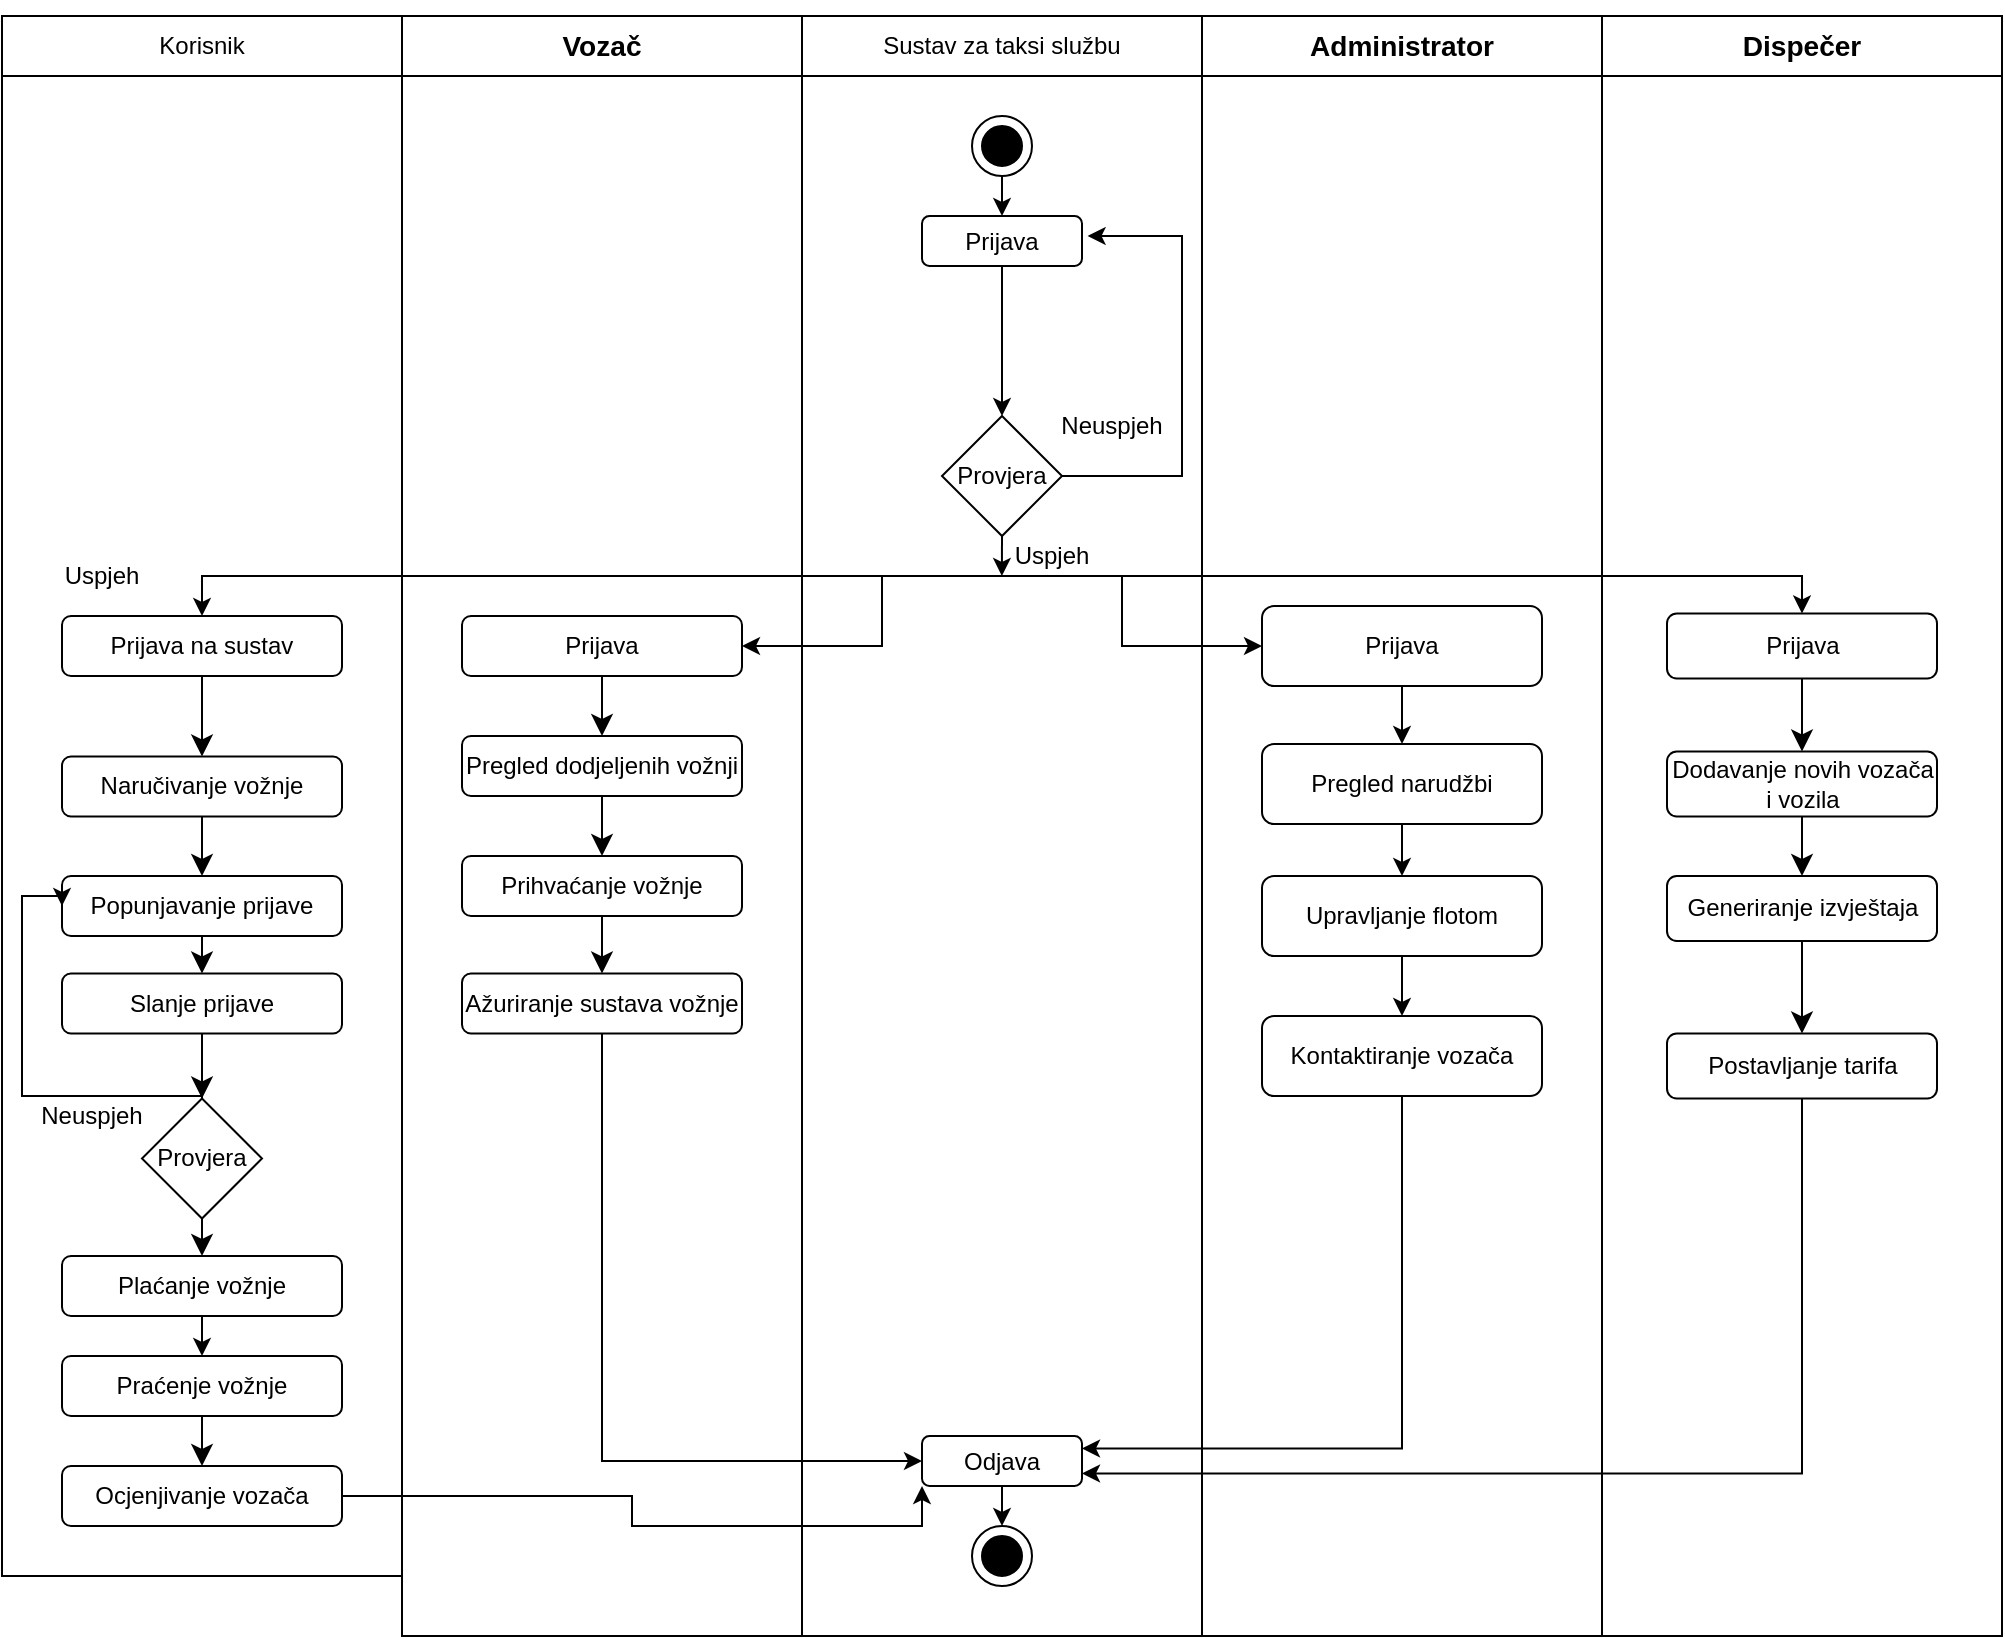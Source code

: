 <mxfile version="25.0.3">
  <diagram id="07fea595-8f29-1299-0266-81d95cde20df" name="Page-1">
    <mxGraphModel dx="1590" dy="852" grid="1" gridSize="10" guides="1" tooltips="1" connect="1" arrows="1" fold="1" page="1" pageScale="1" pageWidth="1169" pageHeight="827" background="#ffffff" math="0" shadow="0">
      <root>
        <mxCell id="0" />
        <mxCell id="1" parent="0" />
        <mxCell id="k4BbUaHCwSgezbctOqtj-11" value="" style="rounded=0;whiteSpace=wrap;html=1;" parent="1" vertex="1">
          <mxGeometry x="150" y="60" width="200" height="780" as="geometry" />
        </mxCell>
        <mxCell id="k4BbUaHCwSgezbctOqtj-12" value="" style="rounded=0;whiteSpace=wrap;html=1;" parent="1" vertex="1">
          <mxGeometry x="350" y="90" width="200" height="780" as="geometry" />
        </mxCell>
        <mxCell id="k4BbUaHCwSgezbctOqtj-13" value="" style="rounded=0;whiteSpace=wrap;html=1;" parent="1" vertex="1">
          <mxGeometry x="550" y="90" width="200" height="780" as="geometry" />
        </mxCell>
        <mxCell id="k4BbUaHCwSgezbctOqtj-14" value="" style="rounded=0;whiteSpace=wrap;html=1;" parent="1" vertex="1">
          <mxGeometry x="750" y="90" width="200" height="780" as="geometry" />
        </mxCell>
        <mxCell id="k4BbUaHCwSgezbctOqtj-15" value="&lt;h3 data-pm-slice=&quot;1 1 []&quot;&gt;Vozač&lt;/h3&gt;" style="rounded=0;whiteSpace=wrap;html=1;" parent="1" vertex="1">
          <mxGeometry x="350" y="60" width="200" height="30" as="geometry" />
        </mxCell>
        <mxCell id="k4BbUaHCwSgezbctOqtj-16" value="Korisnik" style="rounded=0;whiteSpace=wrap;html=1;" parent="1" vertex="1">
          <mxGeometry x="150" y="60" width="200" height="30" as="geometry" />
        </mxCell>
        <mxCell id="k4BbUaHCwSgezbctOqtj-17" value="Sustav za taksi službu" style="rounded=0;whiteSpace=wrap;html=1;" parent="1" vertex="1">
          <mxGeometry x="550" y="60" width="200" height="30" as="geometry" />
        </mxCell>
        <mxCell id="k4BbUaHCwSgezbctOqtj-18" value="&lt;h3 data-pm-slice=&quot;1 1 []&quot;&gt;Administrator&lt;/h3&gt;" style="rounded=0;whiteSpace=wrap;html=1;" parent="1" vertex="1">
          <mxGeometry x="750" y="60" width="200" height="30" as="geometry" />
        </mxCell>
        <mxCell id="k4BbUaHCwSgezbctOqtj-19" style="edgeStyle=orthogonalEdgeStyle;rounded=0;orthogonalLoop=1;jettySize=auto;html=1;exitX=0.5;exitY=1;exitDx=0;exitDy=0;entryX=0.5;entryY=0;entryDx=0;entryDy=0;" parent="1" source="k4BbUaHCwSgezbctOqtj-20" target="k4BbUaHCwSgezbctOqtj-22" edge="1">
          <mxGeometry relative="1" as="geometry" />
        </mxCell>
        <mxCell id="k4BbUaHCwSgezbctOqtj-20" value="" style="ellipse;whiteSpace=wrap;html=1;aspect=fixed;" parent="1" vertex="1">
          <mxGeometry x="635" y="110" width="30" height="30" as="geometry" />
        </mxCell>
        <mxCell id="k4BbUaHCwSgezbctOqtj-22" value="Prijava" style="rounded=1;whiteSpace=wrap;html=1;" parent="1" vertex="1">
          <mxGeometry x="610" y="160" width="80" height="25" as="geometry" />
        </mxCell>
        <mxCell id="k4BbUaHCwSgezbctOqtj-23" style="edgeStyle=orthogonalEdgeStyle;rounded=0;orthogonalLoop=1;jettySize=auto;html=1;exitX=0.5;exitY=1;exitDx=0;exitDy=0;entryX=0.5;entryY=0;entryDx=0;entryDy=0;" parent="1" source="k4BbUaHCwSgezbctOqtj-22" target="k4BbUaHCwSgezbctOqtj-27" edge="1">
          <mxGeometry relative="1" as="geometry">
            <mxPoint x="650.0" y="240" as="sourcePoint" />
          </mxGeometry>
        </mxCell>
        <mxCell id="k4BbUaHCwSgezbctOqtj-25" style="edgeStyle=orthogonalEdgeStyle;rounded=0;orthogonalLoop=1;jettySize=auto;html=1;exitX=1;exitY=0.5;exitDx=0;exitDy=0;entryX=1;entryY=0.5;entryDx=0;entryDy=0;" parent="1" edge="1">
          <mxGeometry relative="1" as="geometry">
            <Array as="points">
              <mxPoint x="740" y="290" />
              <mxPoint x="740" y="170" />
            </Array>
            <mxPoint x="635" y="290.0" as="sourcePoint" />
            <mxPoint x="692.8" y="170" as="targetPoint" />
          </mxGeometry>
        </mxCell>
        <mxCell id="k4BbUaHCwSgezbctOqtj-26" style="edgeStyle=orthogonalEdgeStyle;rounded=0;orthogonalLoop=1;jettySize=auto;html=1;exitX=0.5;exitY=1;exitDx=0;exitDy=0;" parent="1" source="k4BbUaHCwSgezbctOqtj-27" edge="1">
          <mxGeometry relative="1" as="geometry">
            <mxPoint x="649.944" y="340" as="targetPoint" />
          </mxGeometry>
        </mxCell>
        <mxCell id="k4BbUaHCwSgezbctOqtj-27" value="Provjera" style="rhombus;whiteSpace=wrap;html=1;" parent="1" vertex="1">
          <mxGeometry x="620" y="260" width="60" height="60" as="geometry" />
        </mxCell>
        <mxCell id="k4BbUaHCwSgezbctOqtj-28" value="&lt;h3 data-pm-slice=&quot;1 1 []&quot;&gt;Dispečer&lt;/h3&gt;" style="rounded=0;whiteSpace=wrap;html=1;" parent="1" vertex="1">
          <mxGeometry x="950" y="60" width="200" height="30" as="geometry" />
        </mxCell>
        <mxCell id="k4BbUaHCwSgezbctOqtj-29" value="" style="rounded=0;whiteSpace=wrap;html=1;" parent="1" vertex="1">
          <mxGeometry x="950" y="90" width="200" height="780" as="geometry" />
        </mxCell>
        <mxCell id="k4BbUaHCwSgezbctOqtj-30" value="" style="ellipse;whiteSpace=wrap;html=1;aspect=fixed;fillColor=#000000;" parent="1" vertex="1">
          <mxGeometry x="640" y="115" width="20" height="20" as="geometry" />
        </mxCell>
        <mxCell id="k4BbUaHCwSgezbctOqtj-31" value="Neuspjeh" style="text;html=1;strokeColor=none;fillColor=none;align=center;verticalAlign=middle;whiteSpace=wrap;rounded=0;" parent="1" vertex="1">
          <mxGeometry x="680" y="250" width="50" height="30" as="geometry" />
        </mxCell>
        <mxCell id="k4BbUaHCwSgezbctOqtj-32" value="" style="endArrow=none;html=1;rounded=0;" parent="1" edge="1">
          <mxGeometry width="50" height="50" relative="1" as="geometry">
            <mxPoint x="650" y="340" as="sourcePoint" />
            <mxPoint x="710" y="340" as="targetPoint" />
          </mxGeometry>
        </mxCell>
        <mxCell id="k4BbUaHCwSgezbctOqtj-34" value="Uspjeh" style="text;html=1;strokeColor=none;fillColor=none;align=center;verticalAlign=middle;whiteSpace=wrap;rounded=0;" parent="1" vertex="1">
          <mxGeometry x="650" y="320" width="50" height="20" as="geometry" />
        </mxCell>
        <mxCell id="k4BbUaHCwSgezbctOqtj-37" style="edgeStyle=orthogonalEdgeStyle;rounded=0;orthogonalLoop=1;jettySize=auto;html=1;exitX=0.5;exitY=1;exitDx=0;exitDy=0;entryX=0.5;entryY=0;entryDx=0;entryDy=0;" parent="1" source="k4BbUaHCwSgezbctOqtj-38" target="k4BbUaHCwSgezbctOqtj-53" edge="1">
          <mxGeometry relative="1" as="geometry" />
        </mxCell>
        <mxCell id="k4BbUaHCwSgezbctOqtj-38" value="Prijava" style="rounded=1;whiteSpace=wrap;html=1;" parent="1" vertex="1">
          <mxGeometry x="780" y="355" width="140" height="40" as="geometry" />
        </mxCell>
        <mxCell id="k4BbUaHCwSgezbctOqtj-39" value="" style="endArrow=classic;html=1;rounded=0;entryX=1;entryY=0.5;entryDx=0;entryDy=0;" parent="1" target="4K4t0N0ljQZi-Vb2gh6m-15" edge="1">
          <mxGeometry width="50" height="50" relative="1" as="geometry">
            <mxPoint x="590" y="340" as="sourcePoint" />
            <mxPoint x="520" y="375" as="targetPoint" />
            <Array as="points">
              <mxPoint x="590" y="375" />
            </Array>
          </mxGeometry>
        </mxCell>
        <mxCell id="k4BbUaHCwSgezbctOqtj-40" value="" style="endArrow=classic;html=1;rounded=0;entryX=0;entryY=0.5;entryDx=0;entryDy=0;" parent="1" target="k4BbUaHCwSgezbctOqtj-38" edge="1">
          <mxGeometry width="50" height="50" relative="1" as="geometry">
            <mxPoint x="710" y="340" as="sourcePoint" />
            <mxPoint x="700" y="390" as="targetPoint" />
            <Array as="points">
              <mxPoint x="710" y="375" />
            </Array>
          </mxGeometry>
        </mxCell>
        <mxCell id="k4BbUaHCwSgezbctOqtj-48" style="edgeStyle=orthogonalEdgeStyle;rounded=0;orthogonalLoop=1;jettySize=auto;html=1;exitX=0.5;exitY=1;exitDx=0;exitDy=0;entryX=0.5;entryY=0;entryDx=0;entryDy=0;" parent="1" edge="1">
          <mxGeometry relative="1" as="geometry">
            <mxPoint x="450" y="550" as="sourcePoint" />
          </mxGeometry>
        </mxCell>
        <mxCell id="k4BbUaHCwSgezbctOqtj-52" style="edgeStyle=orthogonalEdgeStyle;rounded=0;orthogonalLoop=1;jettySize=auto;html=1;exitX=0.5;exitY=1;exitDx=0;exitDy=0;entryX=0.5;entryY=0;entryDx=0;entryDy=0;" parent="1" source="k4BbUaHCwSgezbctOqtj-53" target="k4BbUaHCwSgezbctOqtj-55" edge="1">
          <mxGeometry relative="1" as="geometry" />
        </mxCell>
        <mxCell id="k4BbUaHCwSgezbctOqtj-53" value="Pregled narudžbi" style="rounded=1;whiteSpace=wrap;html=1;" parent="1" vertex="1">
          <mxGeometry x="780" y="424" width="140" height="40" as="geometry" />
        </mxCell>
        <mxCell id="k4BbUaHCwSgezbctOqtj-54" style="edgeStyle=orthogonalEdgeStyle;rounded=0;orthogonalLoop=1;jettySize=auto;html=1;exitX=0.5;exitY=1;exitDx=0;exitDy=0;entryX=0.5;entryY=0;entryDx=0;entryDy=0;" parent="1" source="k4BbUaHCwSgezbctOqtj-55" target="k4BbUaHCwSgezbctOqtj-57" edge="1">
          <mxGeometry relative="1" as="geometry" />
        </mxCell>
        <mxCell id="k4BbUaHCwSgezbctOqtj-55" value="Upravljanje flotom" style="rounded=1;whiteSpace=wrap;html=1;" parent="1" vertex="1">
          <mxGeometry x="780" y="490" width="140" height="40" as="geometry" />
        </mxCell>
        <mxCell id="k4BbUaHCwSgezbctOqtj-56" style="edgeStyle=orthogonalEdgeStyle;rounded=0;orthogonalLoop=1;jettySize=auto;html=1;exitX=0.5;exitY=1;exitDx=0;exitDy=0;entryX=1;entryY=0.25;entryDx=0;entryDy=0;" parent="1" source="k4BbUaHCwSgezbctOqtj-57" target="k4BbUaHCwSgezbctOqtj-64" edge="1">
          <mxGeometry relative="1" as="geometry" />
        </mxCell>
        <mxCell id="k4BbUaHCwSgezbctOqtj-57" value="Kontaktiranje vozača" style="rounded=1;whiteSpace=wrap;html=1;" parent="1" vertex="1">
          <mxGeometry x="780" y="560" width="140" height="40" as="geometry" />
        </mxCell>
        <mxCell id="k4BbUaHCwSgezbctOqtj-60" style="edgeStyle=orthogonalEdgeStyle;rounded=0;orthogonalLoop=1;jettySize=auto;html=1;entryX=1;entryY=0.75;entryDx=0;entryDy=0;exitX=0.5;exitY=1;exitDx=0;exitDy=0;" parent="1" source="4K4t0N0ljQZi-Vb2gh6m-21" target="k4BbUaHCwSgezbctOqtj-64" edge="1">
          <mxGeometry relative="1" as="geometry" />
        </mxCell>
        <mxCell id="4K4t0N0ljQZi-Vb2gh6m-26" style="edgeStyle=none;curved=1;rounded=0;orthogonalLoop=1;jettySize=auto;html=1;fontSize=12;startSize=8;endSize=8;" parent="1" source="k4BbUaHCwSgezbctOqtj-61" target="4K4t0N0ljQZi-Vb2gh6m-19" edge="1">
          <mxGeometry relative="1" as="geometry" />
        </mxCell>
        <mxCell id="k4BbUaHCwSgezbctOqtj-61" value="Prijava" style="rounded=1;whiteSpace=wrap;html=1;" parent="1" vertex="1">
          <mxGeometry x="982.5" y="358.75" width="135" height="32.5" as="geometry" />
        </mxCell>
        <mxCell id="k4BbUaHCwSgezbctOqtj-62" value="" style="endArrow=classic;html=1;rounded=0;entryX=0.5;entryY=0;entryDx=0;entryDy=0;" parent="1" target="k4BbUaHCwSgezbctOqtj-61" edge="1">
          <mxGeometry width="50" height="50" relative="1" as="geometry">
            <mxPoint x="710" y="340" as="sourcePoint" />
            <mxPoint x="790" y="430" as="targetPoint" />
            <Array as="points">
              <mxPoint x="1050" y="340" />
            </Array>
          </mxGeometry>
        </mxCell>
        <mxCell id="k4BbUaHCwSgezbctOqtj-63" style="edgeStyle=orthogonalEdgeStyle;rounded=0;orthogonalLoop=1;jettySize=auto;html=1;exitX=0.5;exitY=1;exitDx=0;exitDy=0;entryX=0.5;entryY=0;entryDx=0;entryDy=0;" parent="1" source="k4BbUaHCwSgezbctOqtj-64" target="k4BbUaHCwSgezbctOqtj-65" edge="1">
          <mxGeometry relative="1" as="geometry" />
        </mxCell>
        <mxCell id="k4BbUaHCwSgezbctOqtj-64" value="Odjava" style="rounded=1;whiteSpace=wrap;html=1;" parent="1" vertex="1">
          <mxGeometry x="610" y="770" width="80" height="25" as="geometry" />
        </mxCell>
        <mxCell id="k4BbUaHCwSgezbctOqtj-65" value="" style="ellipse;whiteSpace=wrap;html=1;aspect=fixed;" parent="1" vertex="1">
          <mxGeometry x="635" y="815" width="30" height="30" as="geometry" />
        </mxCell>
        <mxCell id="k4BbUaHCwSgezbctOqtj-66" value="" style="ellipse;whiteSpace=wrap;html=1;aspect=fixed;fillColor=#000000;" parent="1" vertex="1">
          <mxGeometry x="640" y="820" width="20" height="20" as="geometry" />
        </mxCell>
        <mxCell id="k4BbUaHCwSgezbctOqtj-71" style="edgeStyle=orthogonalEdgeStyle;rounded=0;orthogonalLoop=1;jettySize=auto;html=1;exitX=0.5;exitY=1;exitDx=0;exitDy=0;entryX=0;entryY=0.5;entryDx=0;entryDy=0;" parent="1" source="4K4t0N0ljQZi-Vb2gh6m-29" edge="1">
          <mxGeometry relative="1" as="geometry">
            <mxPoint x="450" y="770" as="sourcePoint" />
            <mxPoint x="610" y="782.5" as="targetPoint" />
            <Array as="points">
              <mxPoint x="450" y="783" />
            </Array>
          </mxGeometry>
        </mxCell>
        <mxCell id="k4BbUaHCwSgezbctOqtj-72" style="edgeStyle=orthogonalEdgeStyle;rounded=0;orthogonalLoop=1;jettySize=auto;html=1;exitX=0.5;exitY=1;exitDx=0;exitDy=0;entryX=0.5;entryY=0;entryDx=0;entryDy=0;" parent="1" edge="1">
          <mxGeometry relative="1" as="geometry">
            <mxPoint x="450" y="605" as="sourcePoint" />
          </mxGeometry>
        </mxCell>
        <mxCell id="k4BbUaHCwSgezbctOqtj-92" value="" style="edgeStyle=orthogonalEdgeStyle;rounded=0;orthogonalLoop=1;jettySize=auto;html=1;" parent="1" edge="1">
          <mxGeometry relative="1" as="geometry">
            <mxPoint x="450" y="720" as="sourcePoint" />
          </mxGeometry>
        </mxCell>
        <mxCell id="k4BbUaHCwSgezbctOqtj-93" value="" style="edgeStyle=orthogonalEdgeStyle;rounded=0;orthogonalLoop=1;jettySize=auto;html=1;" parent="1" edge="1">
          <mxGeometry relative="1" as="geometry">
            <mxPoint x="450" y="720" as="sourcePoint" />
          </mxGeometry>
        </mxCell>
        <mxCell id="k4BbUaHCwSgezbctOqtj-84" value="Uspjeh" style="text;html=1;strokeColor=none;fillColor=none;align=center;verticalAlign=middle;whiteSpace=wrap;rounded=0;" parent="1" vertex="1">
          <mxGeometry x="160" y="330" width="80" height="20" as="geometry" />
        </mxCell>
        <mxCell id="4K4t0N0ljQZi-Vb2gh6m-9" value="Prijava na sustav" style="rounded=1;whiteSpace=wrap;html=1;" parent="1" vertex="1">
          <mxGeometry x="180" y="360" width="140" height="30" as="geometry" />
        </mxCell>
        <mxCell id="4K4t0N0ljQZi-Vb2gh6m-10" value="Praćenje vožnje" style="rounded=1;whiteSpace=wrap;html=1;" parent="1" vertex="1">
          <mxGeometry x="180" y="730" width="140" height="30" as="geometry" />
        </mxCell>
        <mxCell id="4K4t0N0ljQZi-Vb2gh6m-38" style="edgeStyle=none;curved=1;rounded=0;orthogonalLoop=1;jettySize=auto;html=1;fontSize=12;startSize=8;endSize=8;" parent="1" source="4K4t0N0ljQZi-Vb2gh6m-11" target="4K4t0N0ljQZi-Vb2gh6m-14" edge="1">
          <mxGeometry relative="1" as="geometry" />
        </mxCell>
        <mxCell id="4K4t0N0ljQZi-Vb2gh6m-11" value="Naručivanje vožnje" style="rounded=1;whiteSpace=wrap;html=1;" parent="1" vertex="1">
          <mxGeometry x="180" y="430.25" width="140" height="30" as="geometry" />
        </mxCell>
        <mxCell id="VnFn0hCzb2qksKcrkO_o-5" style="edgeStyle=orthogonalEdgeStyle;rounded=0;orthogonalLoop=1;jettySize=auto;html=1;exitX=0.5;exitY=1;exitDx=0;exitDy=0;entryX=0.5;entryY=0;entryDx=0;entryDy=0;" edge="1" parent="1" source="4K4t0N0ljQZi-Vb2gh6m-12" target="4K4t0N0ljQZi-Vb2gh6m-10">
          <mxGeometry relative="1" as="geometry" />
        </mxCell>
        <mxCell id="4K4t0N0ljQZi-Vb2gh6m-12" value="Plaćanje vožnje" style="rounded=1;whiteSpace=wrap;html=1;" parent="1" vertex="1">
          <mxGeometry x="180" y="680" width="140" height="30" as="geometry" />
        </mxCell>
        <mxCell id="4K4t0N0ljQZi-Vb2gh6m-13" value="Slanje prijave" style="rounded=1;whiteSpace=wrap;html=1;" parent="1" vertex="1">
          <mxGeometry x="180" y="538.75" width="140" height="30" as="geometry" />
        </mxCell>
        <mxCell id="4K4t0N0ljQZi-Vb2gh6m-39" style="edgeStyle=none;curved=1;rounded=0;orthogonalLoop=1;jettySize=auto;html=1;fontSize=12;startSize=8;endSize=8;" parent="1" source="4K4t0N0ljQZi-Vb2gh6m-14" target="4K4t0N0ljQZi-Vb2gh6m-13" edge="1">
          <mxGeometry relative="1" as="geometry" />
        </mxCell>
        <mxCell id="4K4t0N0ljQZi-Vb2gh6m-14" value="Popunjavanje prijave" style="rounded=1;whiteSpace=wrap;html=1;" parent="1" vertex="1">
          <mxGeometry x="180" y="490" width="140" height="30" as="geometry" />
        </mxCell>
        <mxCell id="4K4t0N0ljQZi-Vb2gh6m-31" style="edgeStyle=none;curved=1;rounded=0;orthogonalLoop=1;jettySize=auto;html=1;fontSize=12;startSize=8;endSize=8;" parent="1" source="4K4t0N0ljQZi-Vb2gh6m-15" target="4K4t0N0ljQZi-Vb2gh6m-18" edge="1">
          <mxGeometry relative="1" as="geometry" />
        </mxCell>
        <mxCell id="4K4t0N0ljQZi-Vb2gh6m-15" value="Prijava" style="rounded=1;whiteSpace=wrap;html=1;" parent="1" vertex="1">
          <mxGeometry x="380" y="360" width="140" height="30" as="geometry" />
        </mxCell>
        <mxCell id="4K4t0N0ljQZi-Vb2gh6m-32" style="edgeStyle=none;curved=1;rounded=0;orthogonalLoop=1;jettySize=auto;html=1;fontSize=12;startSize=8;endSize=8;" parent="1" source="4K4t0N0ljQZi-Vb2gh6m-18" target="4K4t0N0ljQZi-Vb2gh6m-30" edge="1">
          <mxGeometry relative="1" as="geometry" />
        </mxCell>
        <mxCell id="4K4t0N0ljQZi-Vb2gh6m-18" value="Pregled dodjeljenih vožnji" style="rounded=1;whiteSpace=wrap;html=1;" parent="1" vertex="1">
          <mxGeometry x="380" y="420" width="140" height="30" as="geometry" />
        </mxCell>
        <mxCell id="4K4t0N0ljQZi-Vb2gh6m-41" style="edgeStyle=none;curved=1;rounded=0;orthogonalLoop=1;jettySize=auto;html=1;fontSize=12;startSize=8;endSize=8;" parent="1" source="4K4t0N0ljQZi-Vb2gh6m-19" target="4K4t0N0ljQZi-Vb2gh6m-20" edge="1">
          <mxGeometry relative="1" as="geometry" />
        </mxCell>
        <mxCell id="4K4t0N0ljQZi-Vb2gh6m-19" value="Dodavanje novih vozača i vozila" style="rounded=1;whiteSpace=wrap;html=1;" parent="1" vertex="1">
          <mxGeometry x="982.5" y="427.75" width="135" height="32.5" as="geometry" />
        </mxCell>
        <mxCell id="4K4t0N0ljQZi-Vb2gh6m-42" style="edgeStyle=none;curved=1;rounded=0;orthogonalLoop=1;jettySize=auto;html=1;fontSize=12;startSize=8;endSize=8;" parent="1" source="4K4t0N0ljQZi-Vb2gh6m-20" target="4K4t0N0ljQZi-Vb2gh6m-21" edge="1">
          <mxGeometry relative="1" as="geometry" />
        </mxCell>
        <mxCell id="4K4t0N0ljQZi-Vb2gh6m-20" value="Generiranje izvještaja" style="rounded=1;whiteSpace=wrap;html=1;" parent="1" vertex="1">
          <mxGeometry x="982.5" y="490" width="135" height="32.5" as="geometry" />
        </mxCell>
        <mxCell id="4K4t0N0ljQZi-Vb2gh6m-21" value="Postavljanje tarifa" style="rounded=1;whiteSpace=wrap;html=1;" parent="1" vertex="1">
          <mxGeometry x="982.5" y="568.75" width="135" height="32.5" as="geometry" />
        </mxCell>
        <mxCell id="VnFn0hCzb2qksKcrkO_o-12" style="edgeStyle=orthogonalEdgeStyle;rounded=0;orthogonalLoop=1;jettySize=auto;html=1;exitX=1;exitY=0.5;exitDx=0;exitDy=0;entryX=0;entryY=1;entryDx=0;entryDy=0;" edge="1" parent="1" source="4K4t0N0ljQZi-Vb2gh6m-28" target="k4BbUaHCwSgezbctOqtj-64">
          <mxGeometry relative="1" as="geometry" />
        </mxCell>
        <mxCell id="4K4t0N0ljQZi-Vb2gh6m-28" value="Ocjenjivanje vozača" style="rounded=1;whiteSpace=wrap;html=1;" parent="1" vertex="1">
          <mxGeometry x="180" y="785" width="140" height="30" as="geometry" />
        </mxCell>
        <mxCell id="4K4t0N0ljQZi-Vb2gh6m-29" value="Ažuriranje sustava vožnje" style="rounded=1;whiteSpace=wrap;html=1;" parent="1" vertex="1">
          <mxGeometry x="380" y="538.75" width="140" height="30" as="geometry" />
        </mxCell>
        <mxCell id="4K4t0N0ljQZi-Vb2gh6m-33" style="edgeStyle=none;curved=1;rounded=0;orthogonalLoop=1;jettySize=auto;html=1;fontSize=12;startSize=8;endSize=8;" parent="1" source="4K4t0N0ljQZi-Vb2gh6m-30" target="4K4t0N0ljQZi-Vb2gh6m-29" edge="1">
          <mxGeometry relative="1" as="geometry" />
        </mxCell>
        <mxCell id="4K4t0N0ljQZi-Vb2gh6m-30" value="Prihvaćanje vožnje" style="rounded=1;whiteSpace=wrap;html=1;" parent="1" vertex="1">
          <mxGeometry x="380" y="480" width="140" height="30" as="geometry" />
        </mxCell>
        <mxCell id="4K4t0N0ljQZi-Vb2gh6m-35" value="" style="endArrow=classic;html=1;rounded=0;entryX=0.5;entryY=0;entryDx=0;entryDy=0;exitX=0;exitY=1;exitDx=0;exitDy=0;" parent="1" source="k4BbUaHCwSgezbctOqtj-34" target="4K4t0N0ljQZi-Vb2gh6m-9" edge="1">
          <mxGeometry width="50" height="50" relative="1" as="geometry">
            <mxPoint x="500" y="240" as="sourcePoint" />
            <mxPoint x="910" y="269" as="targetPoint" />
            <Array as="points">
              <mxPoint x="250" y="340" />
            </Array>
          </mxGeometry>
        </mxCell>
        <mxCell id="4K4t0N0ljQZi-Vb2gh6m-47" style="edgeStyle=none;curved=1;rounded=0;orthogonalLoop=1;jettySize=auto;html=1;fontSize=12;startSize=8;endSize=8;" parent="1" source="4K4t0N0ljQZi-Vb2gh6m-45" target="4K4t0N0ljQZi-Vb2gh6m-12" edge="1">
          <mxGeometry relative="1" as="geometry" />
        </mxCell>
        <mxCell id="4K4t0N0ljQZi-Vb2gh6m-45" value="Provjera" style="rhombus;whiteSpace=wrap;html=1;" parent="1" vertex="1">
          <mxGeometry x="220" y="601.25" width="60" height="60" as="geometry" />
        </mxCell>
        <mxCell id="4K4t0N0ljQZi-Vb2gh6m-50" value="" style="edgeStyle=orthogonalEdgeStyle;rounded=0;orthogonalLoop=1;jettySize=auto;html=1;entryX=0;entryY=0.5;entryDx=0;entryDy=0;" parent="1" target="4K4t0N0ljQZi-Vb2gh6m-14" edge="1">
          <mxGeometry relative="1" as="geometry">
            <mxPoint x="250" y="601.25" as="sourcePoint" />
            <mxPoint x="280" y="422.25" as="targetPoint" />
            <Array as="points">
              <mxPoint x="250" y="600" />
              <mxPoint x="160" y="600" />
              <mxPoint x="160" y="500" />
              <mxPoint x="180" y="500" />
            </Array>
          </mxGeometry>
        </mxCell>
        <mxCell id="k4BbUaHCwSgezbctOqtj-85" value="Neuspjeh" style="text;html=1;strokeColor=none;fillColor=none;align=center;verticalAlign=middle;whiteSpace=wrap;rounded=0;" parent="1" vertex="1">
          <mxGeometry x="150" y="600" width="90" height="20" as="geometry" />
        </mxCell>
        <mxCell id="4K4t0N0ljQZi-Vb2gh6m-51" style="edgeStyle=none;curved=1;rounded=0;orthogonalLoop=1;jettySize=auto;html=1;fontSize=12;startSize=8;endSize=8;exitX=0.5;exitY=1;exitDx=0;exitDy=0;entryX=0.5;entryY=0;entryDx=0;entryDy=0;" parent="1" source="4K4t0N0ljQZi-Vb2gh6m-13" target="4K4t0N0ljQZi-Vb2gh6m-45" edge="1">
          <mxGeometry relative="1" as="geometry">
            <mxPoint x="260" y="570" as="sourcePoint" />
            <mxPoint x="260" y="590" as="targetPoint" />
          </mxGeometry>
        </mxCell>
        <mxCell id="VnFn0hCzb2qksKcrkO_o-10" style="edgeStyle=none;curved=1;rounded=0;orthogonalLoop=1;jettySize=auto;html=1;fontSize=12;startSize=8;endSize=8;exitX=0.5;exitY=1;exitDx=0;exitDy=0;entryX=0.5;entryY=0;entryDx=0;entryDy=0;" edge="1" parent="1" source="4K4t0N0ljQZi-Vb2gh6m-9" target="4K4t0N0ljQZi-Vb2gh6m-11">
          <mxGeometry relative="1" as="geometry">
            <mxPoint x="100" y="320" as="sourcePoint" />
            <mxPoint x="100" y="350" as="targetPoint" />
          </mxGeometry>
        </mxCell>
        <mxCell id="VnFn0hCzb2qksKcrkO_o-11" style="edgeStyle=none;curved=1;rounded=0;orthogonalLoop=1;jettySize=auto;html=1;fontSize=12;startSize=8;endSize=8;entryX=0.5;entryY=0;entryDx=0;entryDy=0;exitX=0.5;exitY=1;exitDx=0;exitDy=0;" edge="1" parent="1" source="4K4t0N0ljQZi-Vb2gh6m-10" target="4K4t0N0ljQZi-Vb2gh6m-28">
          <mxGeometry relative="1" as="geometry">
            <mxPoint x="90" y="650" as="sourcePoint" />
            <mxPoint x="90" y="669" as="targetPoint" />
          </mxGeometry>
        </mxCell>
      </root>
    </mxGraphModel>
  </diagram>
</mxfile>
